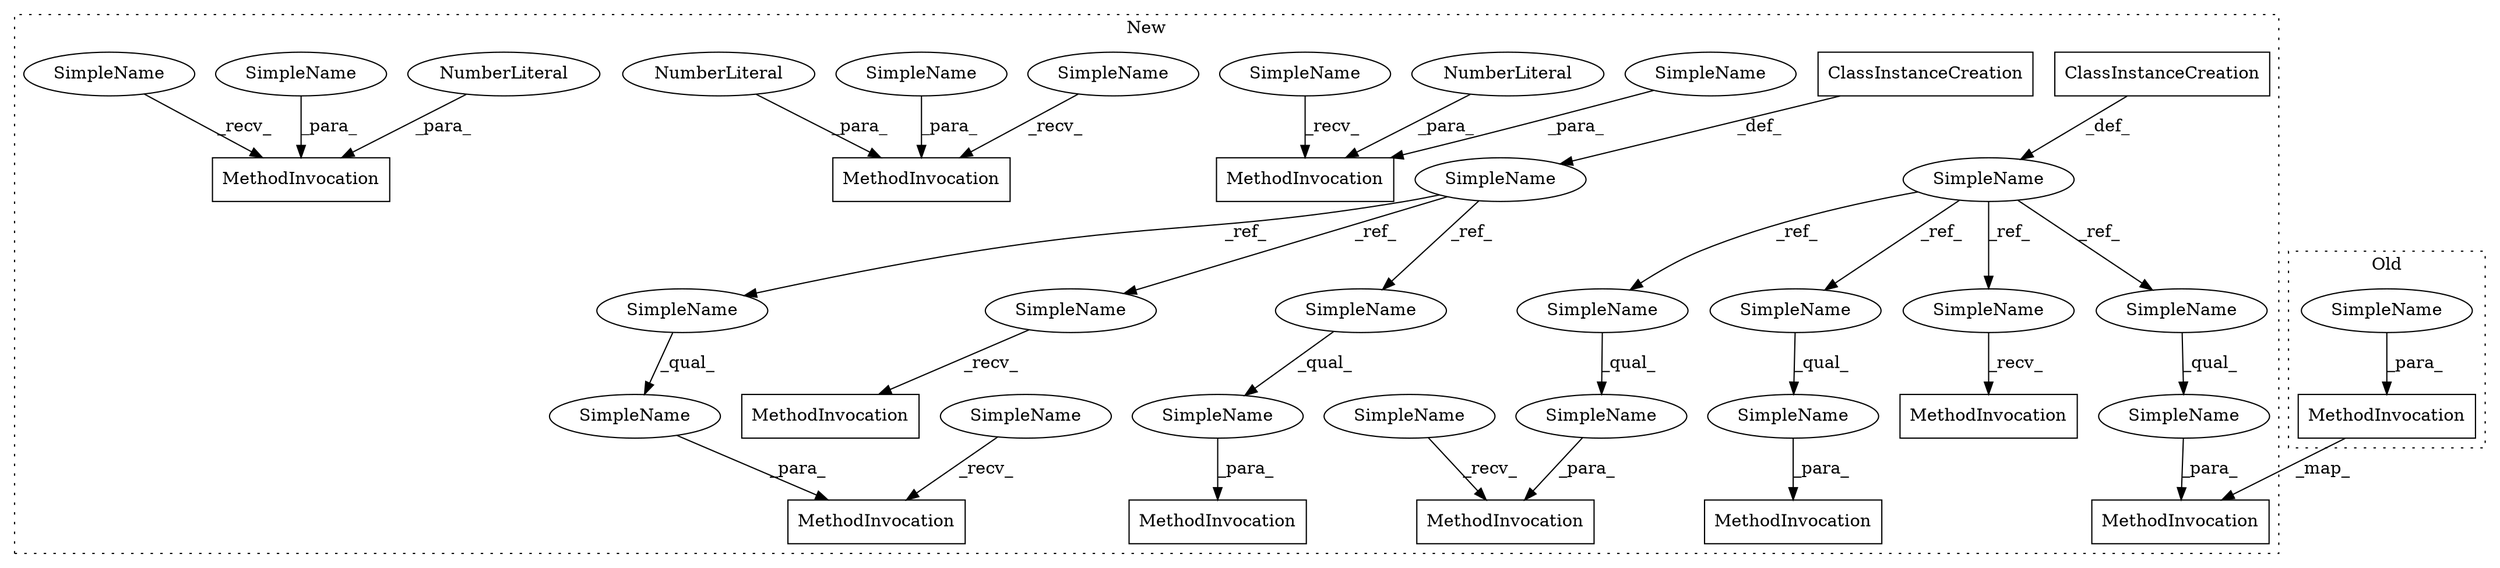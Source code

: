 digraph G {
subgraph cluster0 {
7 [label="MethodInvocation" a="32" s="9230,9257" l="11,1" shape="box"];
39 [label="SimpleName" a="42" s="9241" l="16" shape="ellipse"];
label = "Old";
style="dotted";
}
subgraph cluster1 {
1 [label="ClassInstanceCreation" a="14" s="13418" l="28" shape="box"];
2 [label="ClassInstanceCreation" a="14" s="13332" l="28" shape="box"];
3 [label="MethodInvocation" a="32" s="14728" l="7" shape="box"];
4 [label="MethodInvocation" a="32" s="15336,15371" l="8,1" shape="box"];
5 [label="MethodInvocation" a="32" s="14526,14560" l="7,1" shape="box"];
6 [label="MethodInvocation" a="32" s="14095,14114" l="9,16" shape="box"];
8 [label="MethodInvocation" a="32" s="-1,13751" l="13727,1" shape="box"];
9 [label="MethodInvocation" a="32" s="-1,13676" l="13654,1" shape="box"];
10 [label="MethodInvocation" a="32" s="14203" l="7" shape="box"];
11 [label="MethodInvocation" a="32" s="14357,14376" l="9,16" shape="box"];
12 [label="MethodInvocation" a="32" s="15281,15314" l="8,1" shape="box"];
13 [label="MethodInvocation" a="32" s="14844,14863" l="9,16" shape="box"];
14 [label="NumberLiteral" a="34" s="14853" l="1" shape="ellipse"];
15 [label="NumberLiteral" a="34" s="14104" l="1" shape="ellipse"];
16 [label="NumberLiteral" a="34" s="14366" l="1" shape="ellipse"];
17 [label="SimpleName" a="42" s="13397" l="18" shape="ellipse"];
18 [label="SimpleName" a="42" s="13653" l="23" shape="ellipse"];
19 [label="SimpleName" a="42" s="14369" l="7" shape="ellipse"];
20 [label="SimpleName" a="42" s="14088" l="6" shape="ellipse"];
21 [label="SimpleName" a="42" s="15344" l="18" shape="ellipse"];
22 [label="SimpleName" a="42" s="15344" l="27" shape="ellipse"];
23 [label="SimpleName" a="42" s="15274" l="6" shape="ellipse"];
24 [label="SimpleName" a="42" s="13726" l="25" shape="ellipse"];
25 [label="SimpleName" a="42" s="14186" l="16" shape="ellipse"];
26 [label="SimpleName" a="42" s="15289" l="16" shape="ellipse"];
27 [label="SimpleName" a="42" s="13653" l="16" shape="ellipse"];
28 [label="SimpleName" a="42" s="13726" l="18" shape="ellipse"];
29 [label="SimpleName" a="42" s="15289" l="25" shape="ellipse"];
30 [label="SimpleName" a="42" s="14837" l="6" shape="ellipse"];
31 [label="SimpleName" a="42" s="14856" l="7" shape="ellipse"];
32 [label="SimpleName" a="42" s="14107" l="7" shape="ellipse"];
33 [label="SimpleName" a="42" s="14350" l="6" shape="ellipse"];
34 [label="SimpleName" a="42" s="14533" l="18" shape="ellipse"];
35 [label="SimpleName" a="42" s="15329" l="6" shape="ellipse"];
36 [label="SimpleName" a="42" s="14533" l="27" shape="ellipse"];
37 [label="SimpleName" a="42" s="14709" l="18" shape="ellipse"];
38 [label="SimpleName" a="42" s="13313" l="16" shape="ellipse"];
label = "New";
style="dotted";
}
1 -> 17 [label="_def_"];
2 -> 38 [label="_def_"];
7 -> 5 [label="_map_"];
14 -> 13 [label="_para_"];
15 -> 6 [label="_para_"];
16 -> 11 [label="_para_"];
17 -> 34 [label="_ref_"];
17 -> 37 [label="_ref_"];
17 -> 28 [label="_ref_"];
17 -> 21 [label="_ref_"];
18 -> 9 [label="_para_"];
19 -> 11 [label="_para_"];
20 -> 6 [label="_recv_"];
21 -> 22 [label="_qual_"];
22 -> 4 [label="_para_"];
23 -> 12 [label="_recv_"];
24 -> 8 [label="_para_"];
25 -> 10 [label="_recv_"];
26 -> 29 [label="_qual_"];
27 -> 18 [label="_qual_"];
28 -> 24 [label="_qual_"];
29 -> 12 [label="_para_"];
30 -> 13 [label="_recv_"];
31 -> 13 [label="_para_"];
32 -> 6 [label="_para_"];
33 -> 11 [label="_recv_"];
34 -> 36 [label="_qual_"];
35 -> 4 [label="_recv_"];
36 -> 5 [label="_para_"];
37 -> 3 [label="_recv_"];
38 -> 27 [label="_ref_"];
38 -> 25 [label="_ref_"];
38 -> 26 [label="_ref_"];
39 -> 7 [label="_para_"];
}